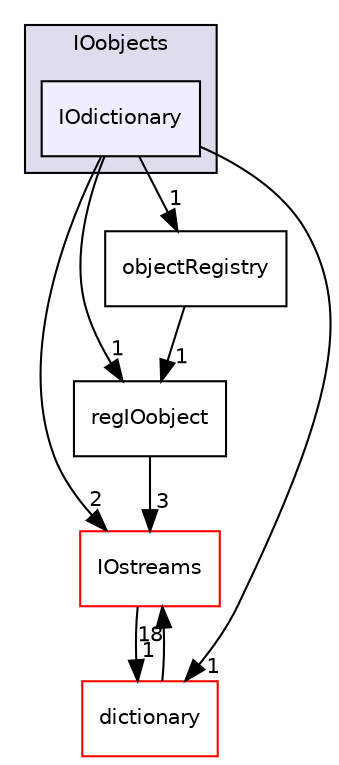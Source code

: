 digraph "src/OpenFOAM/db/IOobjects/IOdictionary" {
  bgcolor=transparent;
  compound=true
  node [ fontsize="10", fontname="Helvetica"];
  edge [ labelfontsize="10", labelfontname="Helvetica"];
  subgraph clusterdir_cc10b28373a5cdb85fcb1ececb22619b {
    graph [ bgcolor="#ddddee", pencolor="black", label="IOobjects" fontname="Helvetica", fontsize="10", URL="dir_cc10b28373a5cdb85fcb1ececb22619b.html"]
  dir_f982924b1d0900701a6f45b84bbc48f3 [shape=box, label="IOdictionary", style="filled", fillcolor="#eeeeff", pencolor="black", URL="dir_f982924b1d0900701a6f45b84bbc48f3.html"];
  }
  dir_466e4f5b4cc1582939ab4ceba36098d8 [shape=box label="IOstreams" color="red" URL="dir_466e4f5b4cc1582939ab4ceba36098d8.html"];
  dir_43e4f3d5f4ba74ef6e29186317ac2bae [shape=box label="dictionary" color="red" URL="dir_43e4f3d5f4ba74ef6e29186317ac2bae.html"];
  dir_f80fc3e4842cbab48cb780bc6e6d033e [shape=box label="objectRegistry" URL="dir_f80fc3e4842cbab48cb780bc6e6d033e.html"];
  dir_bb2890f68b7fdb7b322b02b8256df6db [shape=box label="regIOobject" URL="dir_bb2890f68b7fdb7b322b02b8256df6db.html"];
  dir_466e4f5b4cc1582939ab4ceba36098d8->dir_43e4f3d5f4ba74ef6e29186317ac2bae [headlabel="1", labeldistance=1.5 headhref="dir_001991_001955.html"];
  dir_43e4f3d5f4ba74ef6e29186317ac2bae->dir_466e4f5b4cc1582939ab4ceba36098d8 [headlabel="18", labeldistance=1.5 headhref="dir_001955_001991.html"];
  dir_f80fc3e4842cbab48cb780bc6e6d033e->dir_bb2890f68b7fdb7b322b02b8256df6db [headlabel="1", labeldistance=1.5 headhref="dir_002004_002005.html"];
  dir_bb2890f68b7fdb7b322b02b8256df6db->dir_466e4f5b4cc1582939ab4ceba36098d8 [headlabel="3", labeldistance=1.5 headhref="dir_002005_001991.html"];
  dir_f982924b1d0900701a6f45b84bbc48f3->dir_466e4f5b4cc1582939ab4ceba36098d8 [headlabel="2", labeldistance=1.5 headhref="dir_001986_001991.html"];
  dir_f982924b1d0900701a6f45b84bbc48f3->dir_43e4f3d5f4ba74ef6e29186317ac2bae [headlabel="1", labeldistance=1.5 headhref="dir_001986_001955.html"];
  dir_f982924b1d0900701a6f45b84bbc48f3->dir_f80fc3e4842cbab48cb780bc6e6d033e [headlabel="1", labeldistance=1.5 headhref="dir_001986_002004.html"];
  dir_f982924b1d0900701a6f45b84bbc48f3->dir_bb2890f68b7fdb7b322b02b8256df6db [headlabel="1", labeldistance=1.5 headhref="dir_001986_002005.html"];
}
